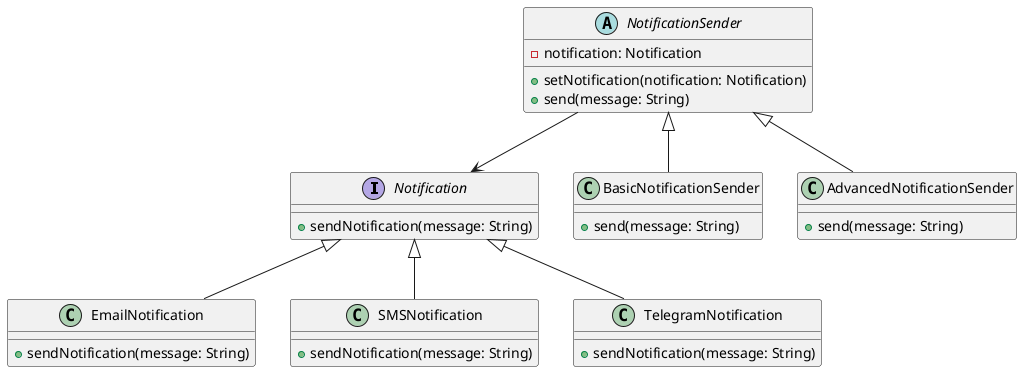 @startuml

interface Notification {
    +sendNotification(message: String)
}

class EmailNotification {
    +sendNotification(message: String)
}

class SMSNotification {
    +sendNotification(message: String)
}

class TelegramNotification {
    +sendNotification(message: String)
}

abstract class NotificationSender {
    -notification: Notification
    +setNotification(notification: Notification)
    +send(message: String)
}

class BasicNotificationSender {
    +send(message: String)
}

class AdvancedNotificationSender {
    +send(message: String)
}

Notification <|-- EmailNotification
Notification <|-- SMSNotification
Notification <|-- TelegramNotification

NotificationSender <|-- BasicNotificationSender
NotificationSender <|-- AdvancedNotificationSender

NotificationSender --> Notification

@enduml
